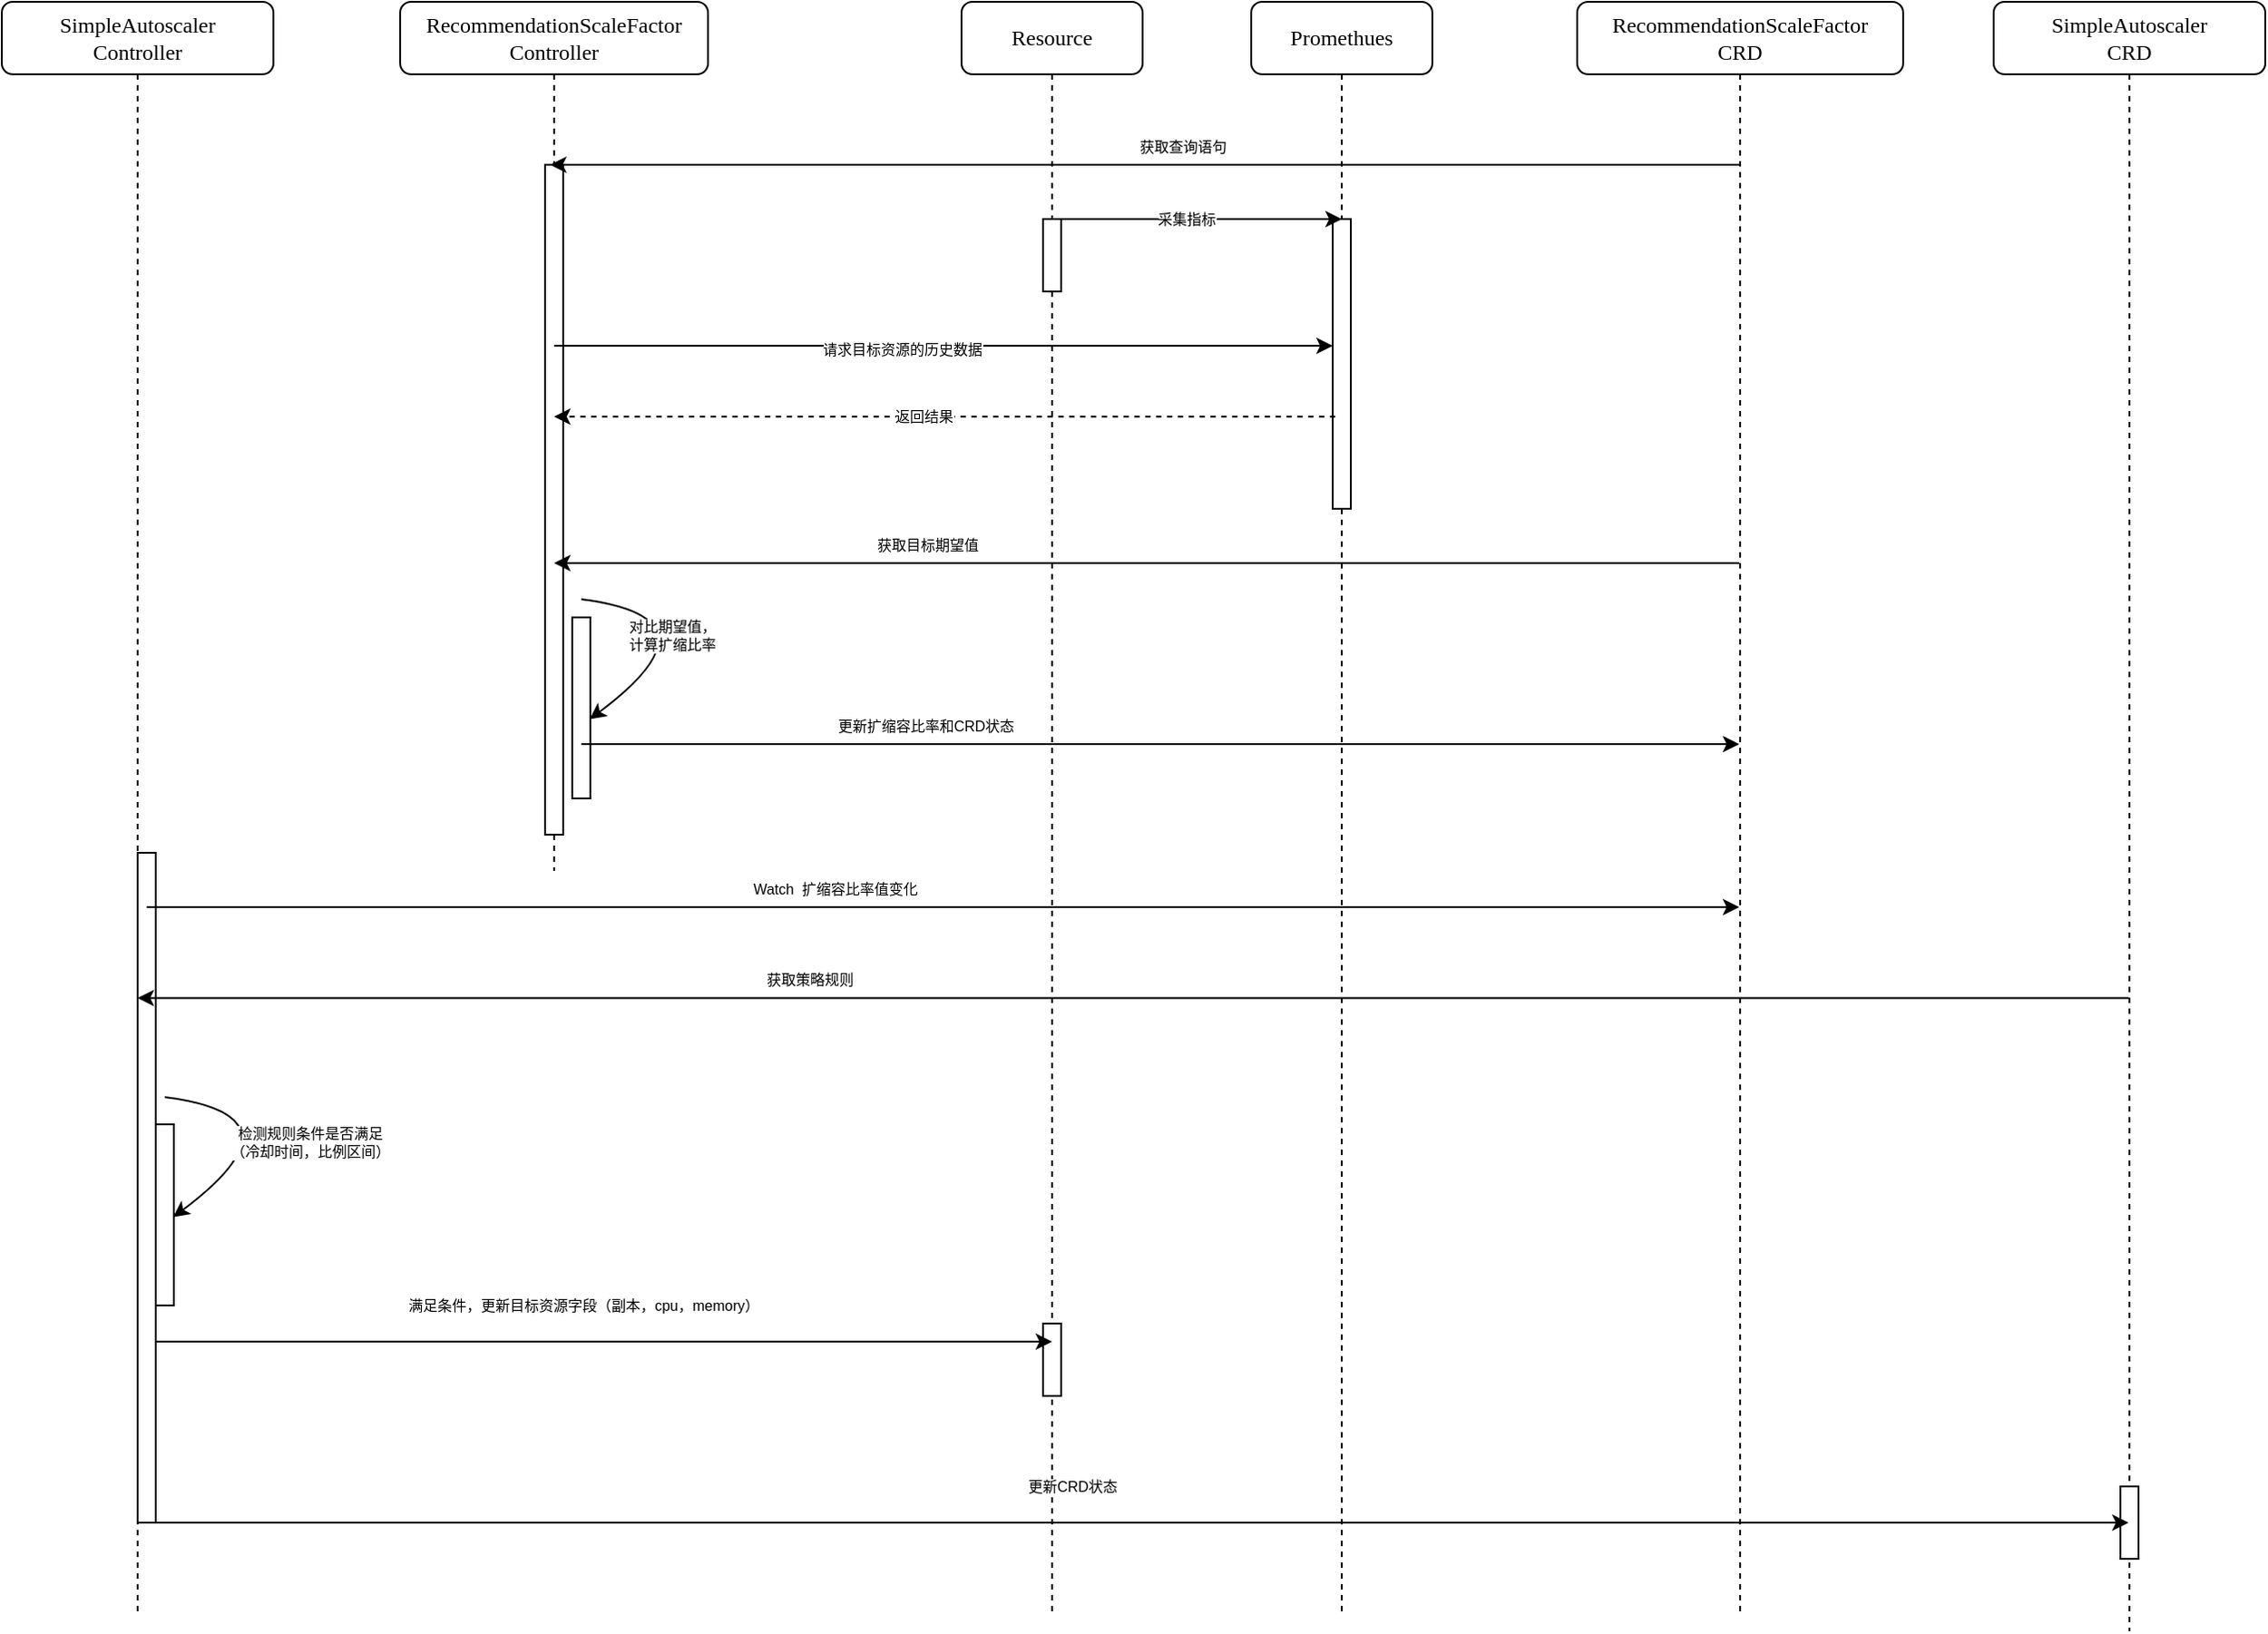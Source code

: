 <mxfile>
    <diagram name="Page-1" id="13e1069c-82ec-6db2-03f1-153e76fe0fe0">
        <mxGraphModel dx="1432" dy="148" grid="1" gridSize="10" guides="1" tooltips="1" connect="1" arrows="1" fold="1" page="1" pageScale="1" pageWidth="1100" pageHeight="850" background="none" math="0" shadow="0">
            <root>
                <mxCell id="0"/>
                <mxCell id="1" parent="0"/>
                <mxCell id="7baba1c4bc27f4b0-2" value="Resource" style="shape=umlLifeline;perimeter=lifelinePerimeter;whiteSpace=wrap;html=1;container=1;collapsible=0;recursiveResize=0;outlineConnect=0;rounded=1;shadow=0;comic=0;labelBackgroundColor=none;strokeWidth=1;fontFamily=Verdana;fontSize=12;align=center;" parent="1" vertex="1">
                    <mxGeometry x="350" y="80" width="100" height="890" as="geometry"/>
                </mxCell>
                <mxCell id="7baba1c4bc27f4b0-10" value="" style="html=1;points=[];perimeter=orthogonalPerimeter;rounded=0;shadow=0;comic=0;labelBackgroundColor=none;strokeWidth=1;fontFamily=Verdana;fontSize=12;align=center;" parent="7baba1c4bc27f4b0-2" vertex="1">
                    <mxGeometry x="45" y="120" width="10" height="40" as="geometry"/>
                </mxCell>
                <mxCell id="G9di6AWIHn8eY-AAMhmC-27" value="" style="html=1;points=[];perimeter=orthogonalPerimeter;rounded=0;shadow=0;comic=0;labelBackgroundColor=none;strokeWidth=1;fontFamily=Verdana;fontSize=12;align=center;" parent="7baba1c4bc27f4b0-2" vertex="1">
                    <mxGeometry x="45" y="730" width="10" height="40" as="geometry"/>
                </mxCell>
                <mxCell id="7baba1c4bc27f4b0-3" value="Promethues" style="shape=umlLifeline;perimeter=lifelinePerimeter;whiteSpace=wrap;html=1;container=1;collapsible=0;recursiveResize=0;outlineConnect=0;rounded=1;shadow=0;comic=0;labelBackgroundColor=none;strokeWidth=1;fontFamily=Verdana;fontSize=12;align=center;" parent="1" vertex="1">
                    <mxGeometry x="510" y="80" width="100" height="890" as="geometry"/>
                </mxCell>
                <mxCell id="7baba1c4bc27f4b0-13" value="" style="html=1;points=[];perimeter=orthogonalPerimeter;rounded=0;shadow=0;comic=0;labelBackgroundColor=none;strokeWidth=1;fontFamily=Verdana;fontSize=12;align=center;" parent="7baba1c4bc27f4b0-3" vertex="1">
                    <mxGeometry x="45" y="120" width="10" height="160" as="geometry"/>
                </mxCell>
                <mxCell id="7baba1c4bc27f4b0-4" value="SimpleAutoscaler&lt;br&gt;Controller" style="shape=umlLifeline;perimeter=lifelinePerimeter;whiteSpace=wrap;html=1;container=1;collapsible=0;recursiveResize=0;outlineConnect=0;rounded=1;shadow=0;comic=0;labelBackgroundColor=none;strokeWidth=1;fontFamily=Verdana;fontSize=12;align=center;" parent="1" vertex="1">
                    <mxGeometry x="-180" y="80" width="150" height="890" as="geometry"/>
                </mxCell>
                <mxCell id="7baba1c4bc27f4b0-16" value="" style="html=1;points=[];perimeter=orthogonalPerimeter;rounded=0;shadow=0;comic=0;labelBackgroundColor=none;strokeWidth=1;fontFamily=Verdana;fontSize=12;align=center;" parent="7baba1c4bc27f4b0-4" vertex="1">
                    <mxGeometry x="75" y="470" width="10" height="370" as="geometry"/>
                </mxCell>
                <mxCell id="G9di6AWIHn8eY-AAMhmC-22" value="" style="curved=1;endArrow=classic;html=1;rounded=0;labelBorderColor=none;fontSize=6;entryX=0.96;entryY=0.563;entryDx=0;entryDy=0;entryPerimeter=0;" parent="7baba1c4bc27f4b0-4" edge="1">
                    <mxGeometry width="50" height="50" relative="1" as="geometry">
                        <mxPoint x="90" y="605" as="sourcePoint"/>
                        <mxPoint x="94.6" y="671.3" as="targetPoint"/>
                        <Array as="points">
                            <mxPoint x="170" y="615"/>
                        </Array>
                    </mxGeometry>
                </mxCell>
                <mxCell id="G9di6AWIHn8eY-AAMhmC-23" value="检测规则条件是否满足&lt;br style=&quot;font-size: 8px;&quot;&gt;（冷却时间，比例区间）" style="edgeLabel;html=1;align=center;verticalAlign=middle;resizable=0;points=[];fontSize=8;" parent="G9di6AWIHn8eY-AAMhmC-22" vertex="1" connectable="0">
                    <mxGeometry x="-0.568" y="-4" relative="1" as="geometry">
                        <mxPoint x="43" y="16" as="offset"/>
                    </mxGeometry>
                </mxCell>
                <mxCell id="G9di6AWIHn8eY-AAMhmC-24" value="" style="html=1;points=[];perimeter=orthogonalPerimeter;rounded=0;shadow=0;comic=0;labelBackgroundColor=none;strokeWidth=1;fontFamily=Verdana;fontSize=12;align=center;" parent="7baba1c4bc27f4b0-4" vertex="1">
                    <mxGeometry x="85" y="620" width="10" height="100" as="geometry"/>
                </mxCell>
                <mxCell id="7baba1c4bc27f4b0-8" value="RecommendationScaleFactor&lt;br&gt;Controller" style="shape=umlLifeline;perimeter=lifelinePerimeter;whiteSpace=wrap;html=1;container=1;collapsible=0;recursiveResize=0;outlineConnect=0;rounded=1;shadow=0;comic=0;labelBackgroundColor=none;strokeWidth=1;fontFamily=Verdana;fontSize=12;align=center;" parent="1" vertex="1">
                    <mxGeometry x="40" y="80" width="170" height="480" as="geometry"/>
                </mxCell>
                <mxCell id="7baba1c4bc27f4b0-9" value="" style="html=1;points=[];perimeter=orthogonalPerimeter;rounded=0;shadow=0;comic=0;labelBackgroundColor=none;strokeWidth=1;fontFamily=Verdana;fontSize=12;align=center;" parent="7baba1c4bc27f4b0-8" vertex="1">
                    <mxGeometry x="80" y="90" width="10" height="370" as="geometry"/>
                </mxCell>
                <mxCell id="G9di6AWIHn8eY-AAMhmC-14" value="" style="html=1;points=[];perimeter=orthogonalPerimeter;rounded=0;shadow=0;comic=0;labelBackgroundColor=none;strokeWidth=1;fontFamily=Verdana;fontSize=12;align=center;" parent="7baba1c4bc27f4b0-8" vertex="1">
                    <mxGeometry x="95" y="340" width="10" height="100" as="geometry"/>
                </mxCell>
                <mxCell id="G9di6AWIHn8eY-AAMhmC-16" value="" style="curved=1;endArrow=classic;html=1;rounded=0;labelBorderColor=none;fontSize=6;entryX=0.96;entryY=0.563;entryDx=0;entryDy=0;entryPerimeter=0;" parent="7baba1c4bc27f4b0-8" target="G9di6AWIHn8eY-AAMhmC-14" edge="1">
                    <mxGeometry width="50" height="50" relative="1" as="geometry">
                        <mxPoint x="100" y="330" as="sourcePoint"/>
                        <mxPoint x="210" y="420" as="targetPoint"/>
                        <Array as="points">
                            <mxPoint x="180" y="340"/>
                        </Array>
                    </mxGeometry>
                </mxCell>
                <mxCell id="G9di6AWIHn8eY-AAMhmC-17" value="对比期望值，&lt;br style=&quot;font-size: 8px;&quot;&gt;计算扩缩比率" style="edgeLabel;html=1;align=center;verticalAlign=middle;resizable=0;points=[];fontSize=8;" parent="G9di6AWIHn8eY-AAMhmC-16" vertex="1" connectable="0">
                    <mxGeometry x="-0.568" y="-4" relative="1" as="geometry">
                        <mxPoint x="13" y="11" as="offset"/>
                    </mxGeometry>
                </mxCell>
                <mxCell id="G9di6AWIHn8eY-AAMhmC-18" value="" style="endArrow=classic;html=1;rounded=0;labelBorderColor=none;fontSize=6;exitX=0.54;exitY=-0.005;exitDx=0;exitDy=0;exitPerimeter=0;" parent="7baba1c4bc27f4b0-8" target="G9di6AWIHn8eY-AAMhmC-28" edge="1">
                    <mxGeometry width="50" height="50" relative="1" as="geometry">
                        <mxPoint x="-140.0" y="500" as="sourcePoint"/>
                        <mxPoint x="85" y="500" as="targetPoint"/>
                    </mxGeometry>
                </mxCell>
                <mxCell id="G9di6AWIHn8eY-AAMhmC-19" value="Watch&amp;nbsp; 扩缩容比率值变化" style="edgeLabel;html=1;align=center;verticalAlign=middle;resizable=0;points=[];fontSize=8;" parent="G9di6AWIHn8eY-AAMhmC-18" vertex="1" connectable="0">
                    <mxGeometry x="-0.081" relative="1" as="geometry">
                        <mxPoint x="-24" y="-10" as="offset"/>
                    </mxGeometry>
                </mxCell>
                <mxCell id="G9di6AWIHn8eY-AAMhmC-6" value="" style="endArrow=classic;html=1;rounded=0;labelBorderColor=none;fontSize=6;" parent="1" edge="1">
                    <mxGeometry width="50" height="50" relative="1" as="geometry">
                        <mxPoint x="400" y="200" as="sourcePoint"/>
                        <mxPoint x="560" y="200" as="targetPoint"/>
                    </mxGeometry>
                </mxCell>
                <mxCell id="G9di6AWIHn8eY-AAMhmC-7" value="采集指标" style="edgeLabel;html=1;align=center;verticalAlign=middle;resizable=0;points=[];fontSize=8;" parent="G9di6AWIHn8eY-AAMhmC-6" vertex="1" connectable="0">
                    <mxGeometry x="-0.081" relative="1" as="geometry">
                        <mxPoint as="offset"/>
                    </mxGeometry>
                </mxCell>
                <mxCell id="G9di6AWIHn8eY-AAMhmC-10" value="" style="endArrow=classic;html=1;rounded=0;labelBorderColor=none;fontSize=6;dashed=1;exitX=0.14;exitY=0.682;exitDx=0;exitDy=0;exitPerimeter=0;" parent="1" source="7baba1c4bc27f4b0-13" target="7baba1c4bc27f4b0-8" edge="1">
                    <mxGeometry width="50" height="50" relative="1" as="geometry">
                        <mxPoint x="570" y="220" as="sourcePoint"/>
                        <mxPoint x="700" y="220" as="targetPoint"/>
                    </mxGeometry>
                </mxCell>
                <mxCell id="G9di6AWIHn8eY-AAMhmC-11" value="返回结果" style="edgeLabel;html=1;align=center;verticalAlign=middle;resizable=0;points=[];fontSize=8;" parent="G9di6AWIHn8eY-AAMhmC-10" vertex="1" connectable="0">
                    <mxGeometry x="-0.081" relative="1" as="geometry">
                        <mxPoint x="-30" as="offset"/>
                    </mxGeometry>
                </mxCell>
                <mxCell id="G9di6AWIHn8eY-AAMhmC-12" value="" style="endArrow=classic;html=1;rounded=0;labelBorderColor=none;fontSize=6;" parent="1" target="7baba1c4bc27f4b0-13" edge="1">
                    <mxGeometry width="50" height="50" relative="1" as="geometry">
                        <mxPoint x="125" y="270" as="sourcePoint"/>
                        <mxPoint x="139.833" y="310" as="targetPoint"/>
                    </mxGeometry>
                </mxCell>
                <mxCell id="G9di6AWIHn8eY-AAMhmC-13" value="请求目标资源的历史数据" style="edgeLabel;html=1;align=center;verticalAlign=middle;resizable=0;points=[];fontSize=8;" parent="G9di6AWIHn8eY-AAMhmC-12" vertex="1" connectable="0">
                    <mxGeometry x="-0.081" relative="1" as="geometry">
                        <mxPoint x="-6" y="2" as="offset"/>
                    </mxGeometry>
                </mxCell>
                <mxCell id="G9di6AWIHn8eY-AAMhmC-28" value="RecommendationScaleFactor&lt;br&gt;CRD" style="shape=umlLifeline;perimeter=lifelinePerimeter;whiteSpace=wrap;html=1;container=1;collapsible=0;recursiveResize=0;outlineConnect=0;rounded=1;shadow=0;comic=0;labelBackgroundColor=none;strokeWidth=1;fontFamily=Verdana;fontSize=12;align=center;" parent="1" vertex="1">
                    <mxGeometry x="690" y="80" width="180" height="890" as="geometry"/>
                </mxCell>
                <mxCell id="G9di6AWIHn8eY-AAMhmC-25" value="" style="endArrow=classic;html=1;rounded=0;labelBorderColor=none;fontSize=6;entryX=0.5;entryY=0.25;entryDx=0;entryDy=0;entryPerimeter=0;" parent="1" target="G9di6AWIHn8eY-AAMhmC-27" edge="1">
                    <mxGeometry width="50" height="50" relative="1" as="geometry">
                        <mxPoint x="-95" y="820" as="sourcePoint"/>
                        <mxPoint x="310" y="820" as="targetPoint"/>
                    </mxGeometry>
                </mxCell>
                <mxCell id="G9di6AWIHn8eY-AAMhmC-26" value="满足条件，更新目标资源字段（副本，cpu，memory）" style="edgeLabel;html=1;align=center;verticalAlign=middle;resizable=0;points=[];fontSize=8;" parent="G9di6AWIHn8eY-AAMhmC-25" vertex="1" connectable="0">
                    <mxGeometry x="-0.081" relative="1" as="geometry">
                        <mxPoint x="8" y="-20" as="offset"/>
                    </mxGeometry>
                </mxCell>
                <mxCell id="G9di6AWIHn8eY-AAMhmC-41" value="SimpleAutoscaler&lt;br&gt;CRD" style="shape=umlLifeline;perimeter=lifelinePerimeter;whiteSpace=wrap;html=1;container=1;collapsible=0;recursiveResize=0;outlineConnect=0;rounded=1;shadow=0;comic=0;labelBackgroundColor=none;strokeWidth=1;fontFamily=Verdana;fontSize=12;align=center;" parent="1" vertex="1">
                    <mxGeometry x="920" y="80" width="150" height="900" as="geometry"/>
                </mxCell>
                <mxCell id="G9di6AWIHn8eY-AAMhmC-49" value="" style="html=1;points=[];perimeter=orthogonalPerimeter;rounded=0;shadow=0;comic=0;labelBackgroundColor=none;strokeWidth=1;fontFamily=Verdana;fontSize=12;align=center;" parent="G9di6AWIHn8eY-AAMhmC-41" vertex="1">
                    <mxGeometry x="70" y="820" width="10" height="40" as="geometry"/>
                </mxCell>
                <mxCell id="G9di6AWIHn8eY-AAMhmC-43" value="" style="endArrow=classic;html=1;rounded=0;labelBorderColor=none;fontSize=6;" parent="1" edge="1">
                    <mxGeometry width="50" height="50" relative="1" as="geometry">
                        <mxPoint x="140" y="490" as="sourcePoint"/>
                        <mxPoint x="779.5" y="490" as="targetPoint"/>
                    </mxGeometry>
                </mxCell>
                <mxCell id="G9di6AWIHn8eY-AAMhmC-44" value="更新扩缩容比率和CRD状态" style="edgeLabel;html=1;align=center;verticalAlign=middle;resizable=0;points=[];fontSize=8;" parent="G9di6AWIHn8eY-AAMhmC-43" vertex="1" connectable="0">
                    <mxGeometry x="-0.081" relative="1" as="geometry">
                        <mxPoint x="-104" y="-10" as="offset"/>
                    </mxGeometry>
                </mxCell>
                <mxCell id="G9di6AWIHn8eY-AAMhmC-39" value="" style="endArrow=classic;html=1;rounded=0;labelBorderColor=none;fontSize=6;" parent="1" source="G9di6AWIHn8eY-AAMhmC-28" target="7baba1c4bc27f4b0-8" edge="1">
                    <mxGeometry width="50" height="50" relative="1" as="geometry">
                        <mxPoint x="130.0" y="400" as="sourcePoint"/>
                        <mxPoint x="554.6" y="400" as="targetPoint"/>
                        <Array as="points">
                            <mxPoint x="360" y="390"/>
                        </Array>
                    </mxGeometry>
                </mxCell>
                <mxCell id="G9di6AWIHn8eY-AAMhmC-40" value="获取目标期望值" style="edgeLabel;html=1;align=center;verticalAlign=middle;resizable=0;points=[];fontSize=8;" parent="G9di6AWIHn8eY-AAMhmC-39" vertex="1" connectable="0">
                    <mxGeometry x="-0.081" relative="1" as="geometry">
                        <mxPoint x="-148" y="-10" as="offset"/>
                    </mxGeometry>
                </mxCell>
                <mxCell id="G9di6AWIHn8eY-AAMhmC-45" value="" style="endArrow=classic;html=1;rounded=0;labelBorderColor=none;fontSize=6;" parent="1" source="G9di6AWIHn8eY-AAMhmC-41" target="7baba1c4bc27f4b0-4" edge="1">
                    <mxGeometry width="50" height="50" relative="1" as="geometry">
                        <mxPoint x="870" y="630" as="sourcePoint"/>
                        <mxPoint x="160" y="631" as="targetPoint"/>
                        <Array as="points">
                            <mxPoint x="390.3" y="630.2"/>
                        </Array>
                    </mxGeometry>
                </mxCell>
                <mxCell id="G9di6AWIHn8eY-AAMhmC-46" value="获取策略规则" style="edgeLabel;html=1;align=center;verticalAlign=middle;resizable=0;points=[];fontSize=8;" parent="G9di6AWIHn8eY-AAMhmC-45" vertex="1" connectable="0">
                    <mxGeometry x="-0.081" relative="1" as="geometry">
                        <mxPoint x="-224" y="-10" as="offset"/>
                    </mxGeometry>
                </mxCell>
                <mxCell id="G9di6AWIHn8eY-AAMhmC-47" value="" style="endArrow=classic;html=1;rounded=0;labelBorderColor=none;fontSize=6;" parent="1" target="G9di6AWIHn8eY-AAMhmC-41" edge="1">
                    <mxGeometry width="50" height="50" relative="1" as="geometry">
                        <mxPoint x="-100" y="920" as="sourcePoint"/>
                        <mxPoint x="395" y="920" as="targetPoint"/>
                    </mxGeometry>
                </mxCell>
                <mxCell id="G9di6AWIHn8eY-AAMhmC-48" value="更新CRD状态" style="edgeLabel;html=1;align=center;verticalAlign=middle;resizable=0;points=[];fontSize=8;" parent="G9di6AWIHn8eY-AAMhmC-47" vertex="1" connectable="0">
                    <mxGeometry x="-0.081" relative="1" as="geometry">
                        <mxPoint x="8" y="-20" as="offset"/>
                    </mxGeometry>
                </mxCell>
                <mxCell id="2" value="" style="endArrow=classic;html=1;rounded=0;labelBorderColor=none;fontSize=6;entryX=0.28;entryY=0;entryDx=0;entryDy=0;entryPerimeter=0;" edge="1" parent="1" source="G9di6AWIHn8eY-AAMhmC-28" target="7baba1c4bc27f4b0-9">
                    <mxGeometry width="50" height="50" relative="1" as="geometry">
                        <mxPoint x="135" y="170" as="sourcePoint"/>
                        <mxPoint x="280" y="170" as="targetPoint"/>
                    </mxGeometry>
                </mxCell>
                <mxCell id="3" value="获取查询语句" style="edgeLabel;html=1;align=center;verticalAlign=middle;resizable=0;points=[];fontSize=8;" vertex="1" connectable="0" parent="2">
                    <mxGeometry x="-0.081" relative="1" as="geometry">
                        <mxPoint x="-6" y="-10" as="offset"/>
                    </mxGeometry>
                </mxCell>
            </root>
        </mxGraphModel>
    </diagram>
</mxfile>